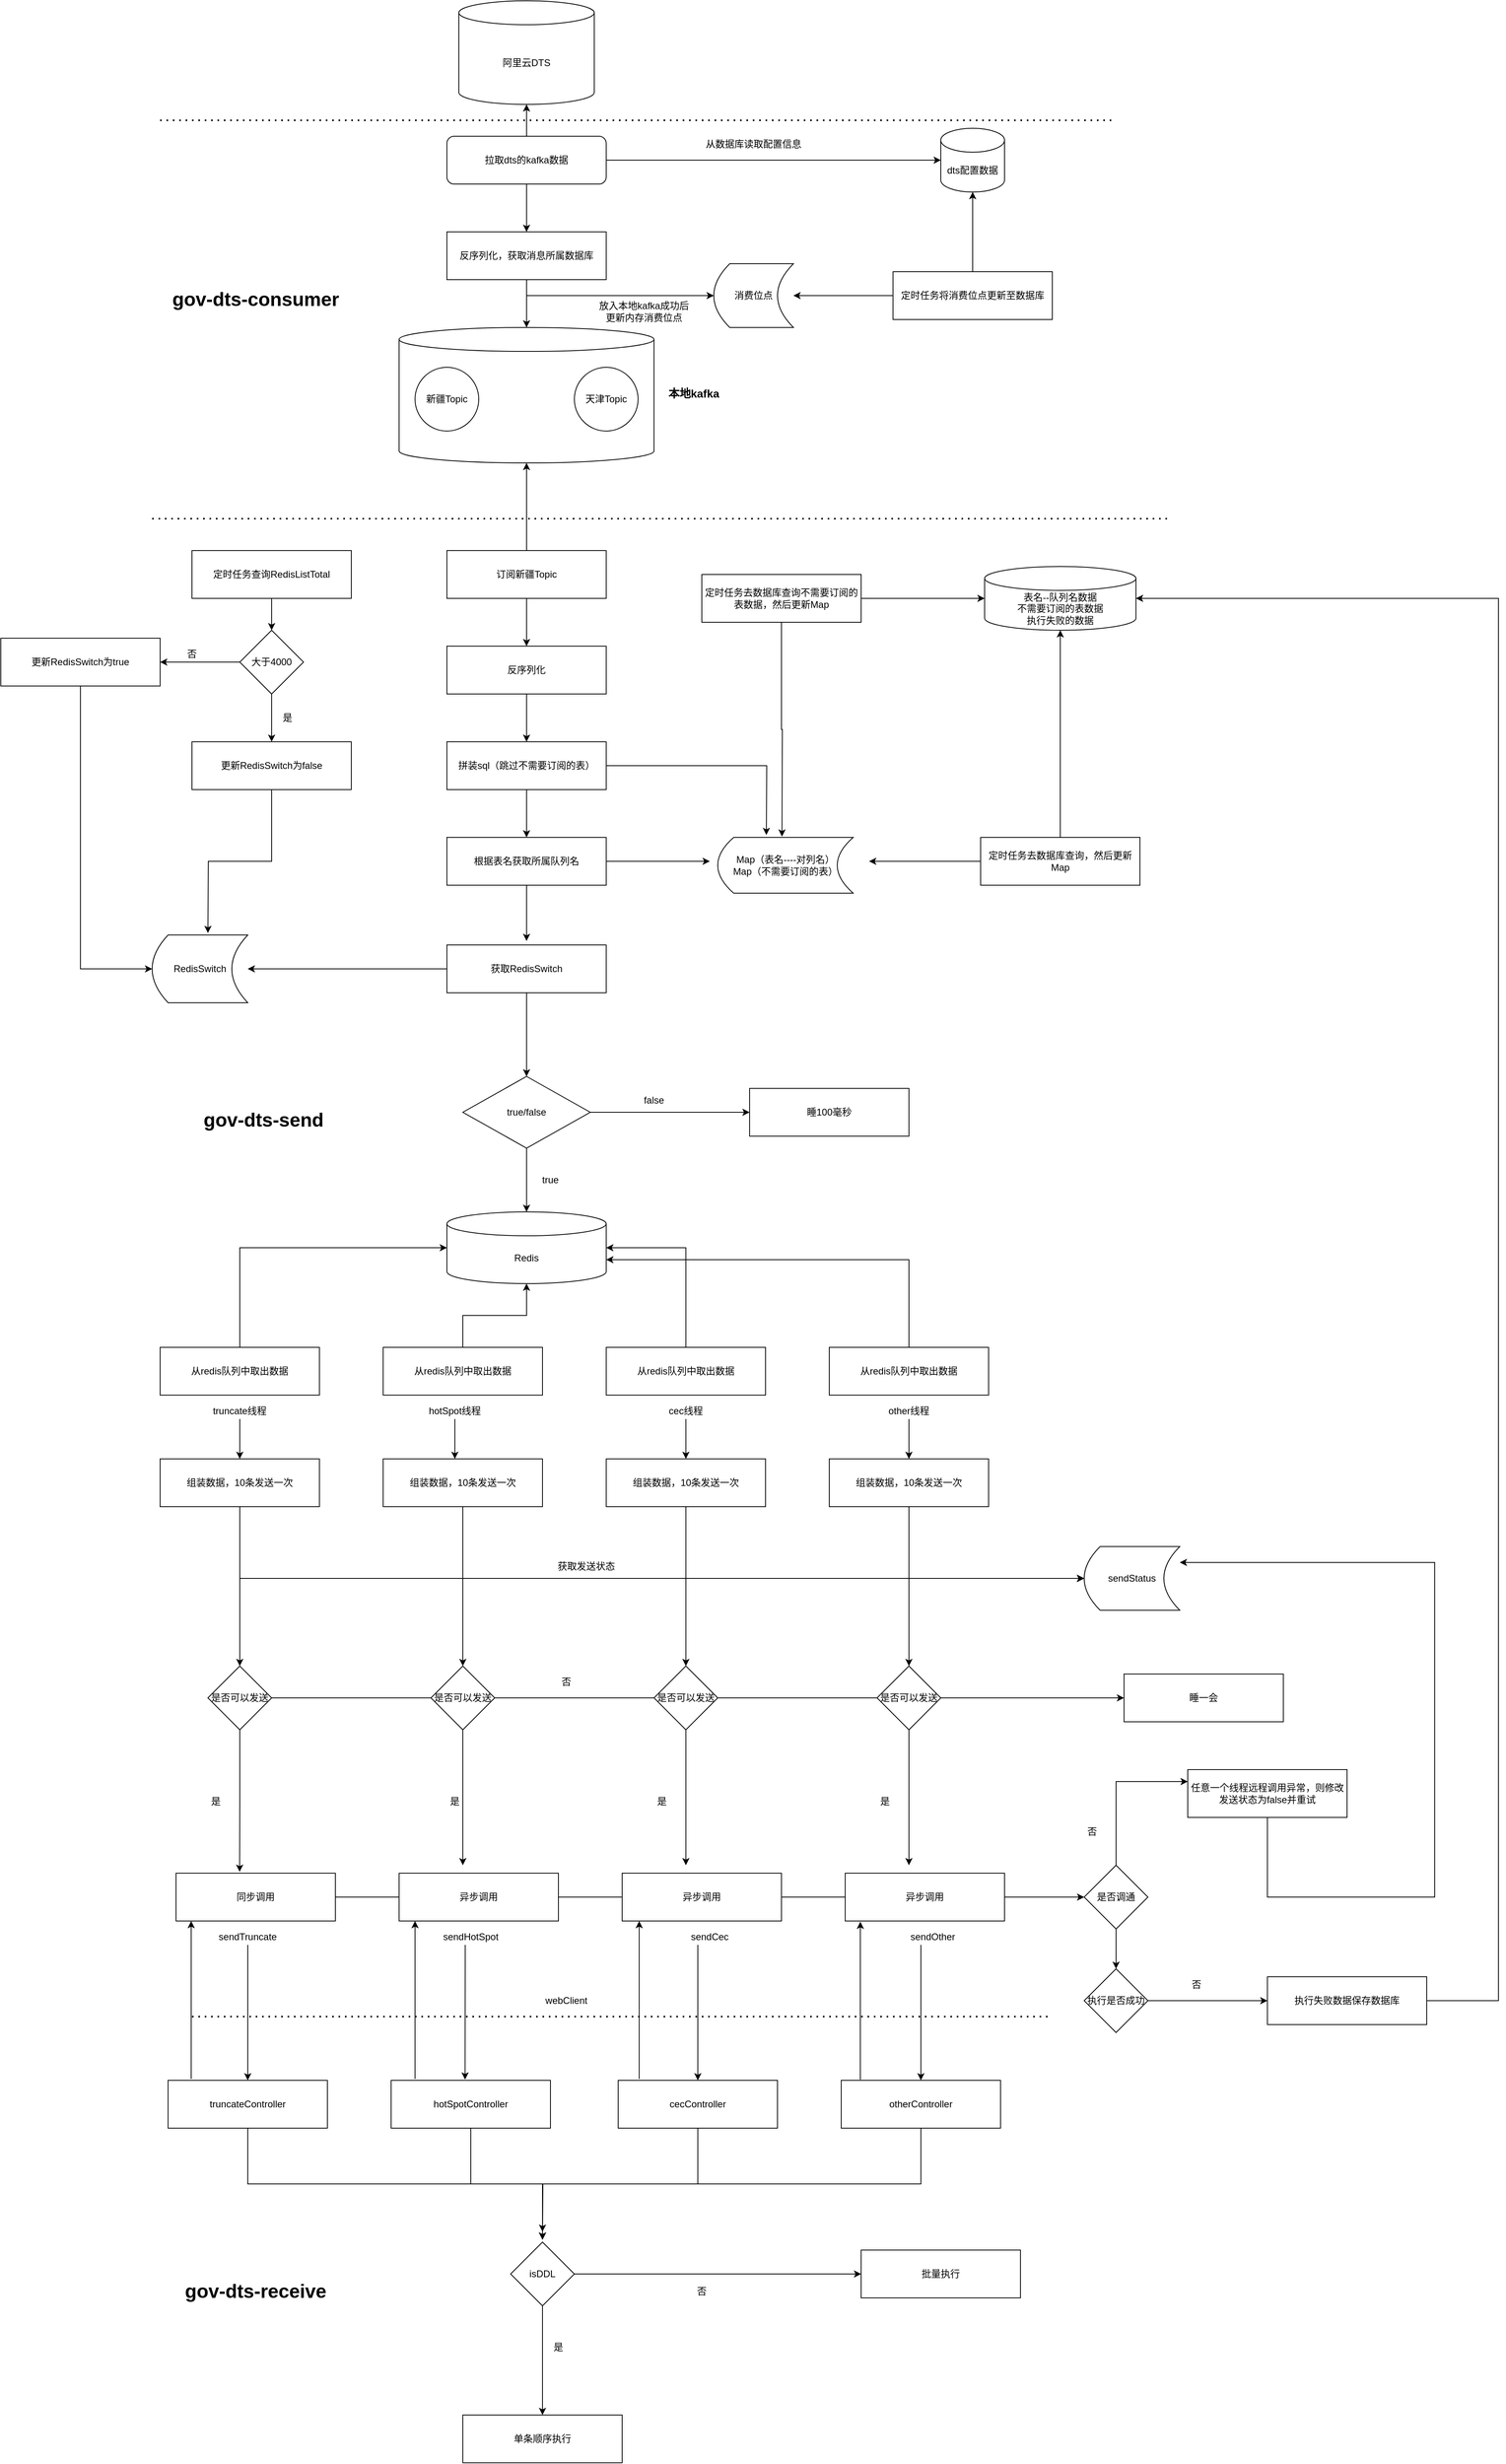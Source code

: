 <mxfile version="13.10.2" type="github">
  <diagram id="xaqxg2Farh_HcrDXdNea" name="Page-1">
    <mxGraphModel dx="2105" dy="548" grid="1" gridSize="10" guides="1" tooltips="1" connect="1" arrows="1" fold="1" page="1" pageScale="1" pageWidth="827" pageHeight="1169" math="0" shadow="0">
      <root>
        <mxCell id="0" />
        <mxCell id="1" parent="0" />
        <mxCell id="Re3U-acYbqD1VZvPbJbH-1" value="阿里云DTS" style="shape=cylinder3;whiteSpace=wrap;html=1;boundedLbl=1;backgroundOutline=1;size=15;" parent="1" vertex="1">
          <mxGeometry x="335" y="30" width="170" height="130" as="geometry" />
        </mxCell>
        <mxCell id="Re3U-acYbqD1VZvPbJbH-3" style="edgeStyle=orthogonalEdgeStyle;rounded=0;orthogonalLoop=1;jettySize=auto;html=1;entryX=0.5;entryY=1;entryDx=0;entryDy=0;entryPerimeter=0;" parent="1" source="Re3U-acYbqD1VZvPbJbH-2" target="Re3U-acYbqD1VZvPbJbH-1" edge="1">
          <mxGeometry relative="1" as="geometry" />
        </mxCell>
        <mxCell id="Re3U-acYbqD1VZvPbJbH-5" style="edgeStyle=orthogonalEdgeStyle;rounded=0;orthogonalLoop=1;jettySize=auto;html=1;exitX=0.5;exitY=1;exitDx=0;exitDy=0;entryX=0.5;entryY=0;entryDx=0;entryDy=0;" parent="1" source="Re3U-acYbqD1VZvPbJbH-2" target="Re3U-acYbqD1VZvPbJbH-4" edge="1">
          <mxGeometry relative="1" as="geometry" />
        </mxCell>
        <mxCell id="dDAZ2-Sq7wZqyejduBsv-41" style="edgeStyle=orthogonalEdgeStyle;rounded=0;orthogonalLoop=1;jettySize=auto;html=1;entryX=0;entryY=0.5;entryDx=0;entryDy=0;entryPerimeter=0;" edge="1" parent="1" source="Re3U-acYbqD1VZvPbJbH-2" target="dDAZ2-Sq7wZqyejduBsv-40">
          <mxGeometry relative="1" as="geometry" />
        </mxCell>
        <mxCell id="Re3U-acYbqD1VZvPbJbH-2" value="拉取dts的kafka数据" style="rounded=1;whiteSpace=wrap;html=1;" parent="1" vertex="1">
          <mxGeometry x="320" y="200" width="200" height="60" as="geometry" />
        </mxCell>
        <object label="" id="Re3U-acYbqD1VZvPbJbH-8">
          <mxCell style="edgeStyle=orthogonalEdgeStyle;rounded=0;orthogonalLoop=1;jettySize=auto;html=1;exitX=0.5;exitY=1;exitDx=0;exitDy=0;entryX=0.5;entryY=0;entryDx=0;entryDy=0;entryPerimeter=0;" parent="1" source="Re3U-acYbqD1VZvPbJbH-4" target="Re3U-acYbqD1VZvPbJbH-7" edge="1">
            <mxGeometry relative="1" as="geometry" />
          </mxCell>
        </object>
        <mxCell id="Re3U-acYbqD1VZvPbJbH-4" value="反序列化，获取消息所属数据库" style="rounded=0;whiteSpace=wrap;html=1;" parent="1" vertex="1">
          <mxGeometry x="320" y="320" width="200" height="60" as="geometry" />
        </mxCell>
        <mxCell id="Re3U-acYbqD1VZvPbJbH-7" value="" style="shape=cylinder3;whiteSpace=wrap;html=1;boundedLbl=1;backgroundOutline=1;size=15;" parent="1" vertex="1">
          <mxGeometry x="260" y="440" width="320" height="170" as="geometry" />
        </mxCell>
        <mxCell id="Re3U-acYbqD1VZvPbJbH-12" value="新疆Topic" style="ellipse;whiteSpace=wrap;html=1;aspect=fixed;" parent="1" vertex="1">
          <mxGeometry x="280" y="490" width="80" height="80" as="geometry" />
        </mxCell>
        <mxCell id="Re3U-acYbqD1VZvPbJbH-13" value="天津Topic" style="ellipse;whiteSpace=wrap;html=1;aspect=fixed;" parent="1" vertex="1">
          <mxGeometry x="480" y="490" width="80" height="80" as="geometry" />
        </mxCell>
        <mxCell id="Re3U-acYbqD1VZvPbJbH-14" value="&lt;b&gt;&lt;font style=&quot;font-size: 14px&quot;&gt;本地kafka&lt;/font&gt;&lt;/b&gt;" style="text;html=1;strokeColor=none;fillColor=none;align=center;verticalAlign=middle;whiteSpace=wrap;rounded=0;" parent="1" vertex="1">
          <mxGeometry x="590" y="510" width="80" height="25" as="geometry" />
        </mxCell>
        <mxCell id="Re3U-acYbqD1VZvPbJbH-17" style="edgeStyle=orthogonalEdgeStyle;rounded=0;orthogonalLoop=1;jettySize=auto;html=1;exitX=0.5;exitY=0;exitDx=0;exitDy=0;entryX=0.5;entryY=1;entryDx=0;entryDy=0;entryPerimeter=0;" parent="1" source="Re3U-acYbqD1VZvPbJbH-16" target="Re3U-acYbqD1VZvPbJbH-7" edge="1">
          <mxGeometry relative="1" as="geometry" />
        </mxCell>
        <mxCell id="Re3U-acYbqD1VZvPbJbH-19" value="" style="edgeStyle=orthogonalEdgeStyle;rounded=0;orthogonalLoop=1;jettySize=auto;html=1;" parent="1" source="Re3U-acYbqD1VZvPbJbH-16" target="Re3U-acYbqD1VZvPbJbH-18" edge="1">
          <mxGeometry relative="1" as="geometry" />
        </mxCell>
        <mxCell id="Re3U-acYbqD1VZvPbJbH-16" value="订阅新疆Topic" style="rounded=0;whiteSpace=wrap;html=1;" parent="1" vertex="1">
          <mxGeometry x="320" y="720" width="200" height="60" as="geometry" />
        </mxCell>
        <mxCell id="Re3U-acYbqD1VZvPbJbH-21" value="" style="edgeStyle=orthogonalEdgeStyle;rounded=0;orthogonalLoop=1;jettySize=auto;html=1;" parent="1" source="Re3U-acYbqD1VZvPbJbH-18" target="Re3U-acYbqD1VZvPbJbH-20" edge="1">
          <mxGeometry relative="1" as="geometry" />
        </mxCell>
        <mxCell id="Re3U-acYbqD1VZvPbJbH-18" value="反序列化" style="rounded=0;whiteSpace=wrap;html=1;" parent="1" vertex="1">
          <mxGeometry x="320" y="840" width="200" height="60" as="geometry" />
        </mxCell>
        <mxCell id="Re3U-acYbqD1VZvPbJbH-24" value="" style="edgeStyle=orthogonalEdgeStyle;rounded=0;orthogonalLoop=1;jettySize=auto;html=1;" parent="1" source="Re3U-acYbqD1VZvPbJbH-20" target="Re3U-acYbqD1VZvPbJbH-22" edge="1">
          <mxGeometry relative="1" as="geometry" />
        </mxCell>
        <mxCell id="dDAZ2-Sq7wZqyejduBsv-24" style="edgeStyle=orthogonalEdgeStyle;rounded=0;orthogonalLoop=1;jettySize=auto;html=1;" edge="1" parent="1" source="Re3U-acYbqD1VZvPbJbH-20">
          <mxGeometry relative="1" as="geometry">
            <mxPoint x="721" y="1077" as="targetPoint" />
          </mxGeometry>
        </mxCell>
        <mxCell id="Re3U-acYbqD1VZvPbJbH-20" value="拼装sql（跳过不需要订阅的表）" style="rounded=0;whiteSpace=wrap;html=1;" parent="1" vertex="1">
          <mxGeometry x="320" y="960" width="200" height="60" as="geometry" />
        </mxCell>
        <mxCell id="Re3U-acYbqD1VZvPbJbH-25" style="edgeStyle=orthogonalEdgeStyle;rounded=0;orthogonalLoop=1;jettySize=auto;html=1;exitX=1;exitY=0.5;exitDx=0;exitDy=0;" parent="1" source="Re3U-acYbqD1VZvPbJbH-22" edge="1">
          <mxGeometry relative="1" as="geometry">
            <mxPoint x="650" y="1110" as="targetPoint" />
          </mxGeometry>
        </mxCell>
        <mxCell id="dDAZ2-Sq7wZqyejduBsv-25" style="edgeStyle=orthogonalEdgeStyle;rounded=0;orthogonalLoop=1;jettySize=auto;html=1;" edge="1" parent="1" source="Re3U-acYbqD1VZvPbJbH-22">
          <mxGeometry relative="1" as="geometry">
            <mxPoint x="420" y="1210" as="targetPoint" />
          </mxGeometry>
        </mxCell>
        <mxCell id="Re3U-acYbqD1VZvPbJbH-22" value="根据表名获取所属队列名" style="rounded=0;whiteSpace=wrap;html=1;" parent="1" vertex="1">
          <mxGeometry x="320" y="1080" width="200" height="60" as="geometry" />
        </mxCell>
        <mxCell id="Re3U-acYbqD1VZvPbJbH-23" value="睡100毫秒" style="rounded=0;whiteSpace=wrap;html=1;" parent="1" vertex="1">
          <mxGeometry x="700" y="1395" width="200" height="60" as="geometry" />
        </mxCell>
        <mxCell id="Re3U-acYbqD1VZvPbJbH-27" value="表名--队列名数据&lt;br&gt;不需要订阅的表数据&lt;br&gt;执行失败的数据" style="shape=cylinder3;whiteSpace=wrap;html=1;boundedLbl=1;backgroundOutline=1;size=15;" parent="1" vertex="1">
          <mxGeometry x="995" y="740" width="190" height="80" as="geometry" />
        </mxCell>
        <mxCell id="Re3U-acYbqD1VZvPbJbH-29" value="" style="edgeStyle=orthogonalEdgeStyle;rounded=0;orthogonalLoop=1;jettySize=auto;html=1;" parent="1" source="Re3U-acYbqD1VZvPbJbH-28" target="Re3U-acYbqD1VZvPbJbH-27" edge="1">
          <mxGeometry relative="1" as="geometry" />
        </mxCell>
        <mxCell id="Re3U-acYbqD1VZvPbJbH-30" value="" style="edgeStyle=orthogonalEdgeStyle;rounded=0;orthogonalLoop=1;jettySize=auto;html=1;" parent="1" source="Re3U-acYbqD1VZvPbJbH-28" edge="1">
          <mxGeometry relative="1" as="geometry">
            <mxPoint x="850" y="1110" as="targetPoint" />
          </mxGeometry>
        </mxCell>
        <mxCell id="Re3U-acYbqD1VZvPbJbH-28" value="定时任务去数据库查询，然后更新Map" style="rounded=0;whiteSpace=wrap;html=1;" parent="1" vertex="1">
          <mxGeometry x="990" y="1080" width="200" height="60" as="geometry" />
        </mxCell>
        <mxCell id="Re3U-acYbqD1VZvPbJbH-31" value="Redis" style="shape=cylinder3;whiteSpace=wrap;html=1;boundedLbl=1;backgroundOutline=1;size=15;" parent="1" vertex="1">
          <mxGeometry x="320" y="1550" width="200" height="90" as="geometry" />
        </mxCell>
        <mxCell id="Re3U-acYbqD1VZvPbJbH-35" style="edgeStyle=orthogonalEdgeStyle;rounded=0;orthogonalLoop=1;jettySize=auto;html=1;exitX=0.5;exitY=1;exitDx=0;exitDy=0;entryX=0.5;entryY=0;entryDx=0;entryDy=0;entryPerimeter=0;" parent="1" source="Re3U-acYbqD1VZvPbJbH-33" target="Re3U-acYbqD1VZvPbJbH-31" edge="1">
          <mxGeometry relative="1" as="geometry" />
        </mxCell>
        <mxCell id="Re3U-acYbqD1VZvPbJbH-61" style="edgeStyle=orthogonalEdgeStyle;rounded=0;orthogonalLoop=1;jettySize=auto;html=1;exitX=1;exitY=0.5;exitDx=0;exitDy=0;entryX=0;entryY=0.5;entryDx=0;entryDy=0;" parent="1" source="Re3U-acYbqD1VZvPbJbH-33" target="Re3U-acYbqD1VZvPbJbH-23" edge="1">
          <mxGeometry relative="1" as="geometry" />
        </mxCell>
        <mxCell id="Re3U-acYbqD1VZvPbJbH-33" value="true/false" style="rhombus;whiteSpace=wrap;html=1;" parent="1" vertex="1">
          <mxGeometry x="340" y="1380" width="160" height="90" as="geometry" />
        </mxCell>
        <mxCell id="Re3U-acYbqD1VZvPbJbH-45" value="" style="edgeStyle=orthogonalEdgeStyle;rounded=0;orthogonalLoop=1;jettySize=auto;html=1;" parent="1" source="Re3U-acYbqD1VZvPbJbH-37" target="Re3U-acYbqD1VZvPbJbH-39" edge="1">
          <mxGeometry relative="1" as="geometry" />
        </mxCell>
        <mxCell id="Re3U-acYbqD1VZvPbJbH-37" value="定时任务查询RedisListTotal" style="rounded=0;whiteSpace=wrap;html=1;" parent="1" vertex="1">
          <mxGeometry y="720" width="200" height="60" as="geometry" />
        </mxCell>
        <mxCell id="Re3U-acYbqD1VZvPbJbH-58" style="edgeStyle=orthogonalEdgeStyle;rounded=0;orthogonalLoop=1;jettySize=auto;html=1;" parent="1" source="Re3U-acYbqD1VZvPbJbH-38" target="Re3U-acYbqD1VZvPbJbH-53" edge="1">
          <mxGeometry relative="1" as="geometry" />
        </mxCell>
        <mxCell id="Re3U-acYbqD1VZvPbJbH-63" style="edgeStyle=orthogonalEdgeStyle;rounded=0;orthogonalLoop=1;jettySize=auto;html=1;entryX=0.5;entryY=0;entryDx=0;entryDy=0;" parent="1" source="Re3U-acYbqD1VZvPbJbH-38" target="Re3U-acYbqD1VZvPbJbH-33" edge="1">
          <mxGeometry relative="1" as="geometry" />
        </mxCell>
        <mxCell id="Re3U-acYbqD1VZvPbJbH-38" value="获取RedisSwitch" style="rounded=0;whiteSpace=wrap;html=1;" parent="1" vertex="1">
          <mxGeometry x="320" y="1215" width="200" height="60" as="geometry" />
        </mxCell>
        <mxCell id="Re3U-acYbqD1VZvPbJbH-46" value="" style="edgeStyle=orthogonalEdgeStyle;rounded=0;orthogonalLoop=1;jettySize=auto;html=1;" parent="1" source="Re3U-acYbqD1VZvPbJbH-39" target="Re3U-acYbqD1VZvPbJbH-41" edge="1">
          <mxGeometry relative="1" as="geometry" />
        </mxCell>
        <mxCell id="Re3U-acYbqD1VZvPbJbH-51" value="" style="edgeStyle=orthogonalEdgeStyle;rounded=0;orthogonalLoop=1;jettySize=auto;html=1;" parent="1" source="Re3U-acYbqD1VZvPbJbH-39" target="Re3U-acYbqD1VZvPbJbH-50" edge="1">
          <mxGeometry relative="1" as="geometry" />
        </mxCell>
        <mxCell id="Re3U-acYbqD1VZvPbJbH-39" value="大于4000" style="rhombus;whiteSpace=wrap;html=1;" parent="1" vertex="1">
          <mxGeometry x="60" y="820" width="80" height="80" as="geometry" />
        </mxCell>
        <mxCell id="Re3U-acYbqD1VZvPbJbH-59" style="edgeStyle=orthogonalEdgeStyle;rounded=0;orthogonalLoop=1;jettySize=auto;html=1;" parent="1" source="Re3U-acYbqD1VZvPbJbH-41" edge="1">
          <mxGeometry relative="1" as="geometry">
            <mxPoint x="20" y="1200" as="targetPoint" />
          </mxGeometry>
        </mxCell>
        <mxCell id="Re3U-acYbqD1VZvPbJbH-41" value="更新RedisSwitch为false" style="rounded=0;whiteSpace=wrap;html=1;" parent="1" vertex="1">
          <mxGeometry y="960" width="200" height="60" as="geometry" />
        </mxCell>
        <mxCell id="Re3U-acYbqD1VZvPbJbH-48" value="是" style="text;html=1;strokeColor=none;fillColor=none;align=center;verticalAlign=middle;whiteSpace=wrap;rounded=0;" parent="1" vertex="1">
          <mxGeometry x="100" y="920" width="40" height="20" as="geometry" />
        </mxCell>
        <mxCell id="Re3U-acYbqD1VZvPbJbH-60" style="edgeStyle=orthogonalEdgeStyle;rounded=0;orthogonalLoop=1;jettySize=auto;html=1;entryX=0;entryY=0.5;entryDx=0;entryDy=0;" parent="1" source="Re3U-acYbqD1VZvPbJbH-50" target="Re3U-acYbqD1VZvPbJbH-53" edge="1">
          <mxGeometry relative="1" as="geometry" />
        </mxCell>
        <mxCell id="Re3U-acYbqD1VZvPbJbH-50" value="更新RedisSwitch为true" style="rounded=0;whiteSpace=wrap;html=1;" parent="1" vertex="1">
          <mxGeometry x="-240" y="830" width="200" height="60" as="geometry" />
        </mxCell>
        <mxCell id="Re3U-acYbqD1VZvPbJbH-52" value="否" style="text;html=1;strokeColor=none;fillColor=none;align=center;verticalAlign=middle;whiteSpace=wrap;rounded=0;" parent="1" vertex="1">
          <mxGeometry x="-20" y="840" width="40" height="20" as="geometry" />
        </mxCell>
        <mxCell id="Re3U-acYbqD1VZvPbJbH-53" value="RedisSwitch" style="shape=dataStorage;whiteSpace=wrap;html=1;fixedSize=1;" parent="1" vertex="1">
          <mxGeometry x="-50" y="1202.5" width="120" height="85" as="geometry" />
        </mxCell>
        <mxCell id="Re3U-acYbqD1VZvPbJbH-62" value="false" style="text;html=1;strokeColor=none;fillColor=none;align=center;verticalAlign=middle;whiteSpace=wrap;rounded=0;" parent="1" vertex="1">
          <mxGeometry x="560" y="1400" width="40" height="20" as="geometry" />
        </mxCell>
        <mxCell id="Re3U-acYbqD1VZvPbJbH-64" value="true" style="text;html=1;strokeColor=none;fillColor=none;align=center;verticalAlign=middle;whiteSpace=wrap;rounded=0;" parent="1" vertex="1">
          <mxGeometry x="430" y="1500" width="40" height="20" as="geometry" />
        </mxCell>
        <mxCell id="dDAZ2-Sq7wZqyejduBsv-12" style="edgeStyle=orthogonalEdgeStyle;rounded=0;orthogonalLoop=1;jettySize=auto;html=1;entryX=1;entryY=0.5;entryDx=0;entryDy=0;entryPerimeter=0;" edge="1" parent="1" source="dDAZ2-Sq7wZqyejduBsv-1" target="Re3U-acYbqD1VZvPbJbH-31">
          <mxGeometry relative="1" as="geometry" />
        </mxCell>
        <mxCell id="dDAZ2-Sq7wZqyejduBsv-1" value="从redis队列中取出数据" style="rounded=0;whiteSpace=wrap;html=1;" vertex="1" parent="1">
          <mxGeometry x="520" y="1720" width="200" height="60" as="geometry" />
        </mxCell>
        <mxCell id="dDAZ2-Sq7wZqyejduBsv-10" style="edgeStyle=orthogonalEdgeStyle;rounded=0;orthogonalLoop=1;jettySize=auto;html=1;entryX=0.5;entryY=1;entryDx=0;entryDy=0;entryPerimeter=0;" edge="1" parent="1" source="dDAZ2-Sq7wZqyejduBsv-2" target="Re3U-acYbqD1VZvPbJbH-31">
          <mxGeometry relative="1" as="geometry" />
        </mxCell>
        <mxCell id="dDAZ2-Sq7wZqyejduBsv-2" value="从redis队列中取出数据" style="rounded=0;whiteSpace=wrap;html=1;" vertex="1" parent="1">
          <mxGeometry x="240" y="1720" width="200" height="60" as="geometry" />
        </mxCell>
        <mxCell id="dDAZ2-Sq7wZqyejduBsv-9" style="edgeStyle=orthogonalEdgeStyle;rounded=0;orthogonalLoop=1;jettySize=auto;html=1;" edge="1" parent="1" source="dDAZ2-Sq7wZqyejduBsv-3" target="Re3U-acYbqD1VZvPbJbH-31">
          <mxGeometry relative="1" as="geometry">
            <Array as="points">
              <mxPoint x="60" y="1595" />
            </Array>
          </mxGeometry>
        </mxCell>
        <mxCell id="dDAZ2-Sq7wZqyejduBsv-3" value="从redis队列中取出数据" style="rounded=0;whiteSpace=wrap;html=1;" vertex="1" parent="1">
          <mxGeometry x="-40" y="1720" width="200" height="60" as="geometry" />
        </mxCell>
        <mxCell id="dDAZ2-Sq7wZqyejduBsv-13" style="edgeStyle=orthogonalEdgeStyle;rounded=0;orthogonalLoop=1;jettySize=auto;html=1;" edge="1" parent="1" source="dDAZ2-Sq7wZqyejduBsv-4" target="Re3U-acYbqD1VZvPbJbH-31">
          <mxGeometry relative="1" as="geometry">
            <Array as="points">
              <mxPoint x="900" y="1610" />
            </Array>
          </mxGeometry>
        </mxCell>
        <mxCell id="dDAZ2-Sq7wZqyejduBsv-4" value="从redis队列中取出数据" style="rounded=0;whiteSpace=wrap;html=1;" vertex="1" parent="1">
          <mxGeometry x="800" y="1720" width="200" height="60" as="geometry" />
        </mxCell>
        <mxCell id="dDAZ2-Sq7wZqyejduBsv-51" style="edgeStyle=orthogonalEdgeStyle;rounded=0;orthogonalLoop=1;jettySize=auto;html=1;entryX=0.5;entryY=0;entryDx=0;entryDy=0;" edge="1" parent="1" source="dDAZ2-Sq7wZqyejduBsv-14" target="dDAZ2-Sq7wZqyejduBsv-38">
          <mxGeometry relative="1" as="geometry" />
        </mxCell>
        <mxCell id="dDAZ2-Sq7wZqyejduBsv-14" value="truncate线程" style="text;html=1;strokeColor=none;fillColor=none;align=center;verticalAlign=middle;whiteSpace=wrap;rounded=0;" vertex="1" parent="1">
          <mxGeometry x="20" y="1790" width="80" height="20" as="geometry" />
        </mxCell>
        <mxCell id="dDAZ2-Sq7wZqyejduBsv-53" style="edgeStyle=orthogonalEdgeStyle;rounded=0;orthogonalLoop=1;jettySize=auto;html=1;entryX=0.45;entryY=0;entryDx=0;entryDy=0;entryPerimeter=0;" edge="1" parent="1" source="dDAZ2-Sq7wZqyejduBsv-15" target="dDAZ2-Sq7wZqyejduBsv-37">
          <mxGeometry relative="1" as="geometry">
            <mxPoint x="330" y="1850" as="targetPoint" />
          </mxGeometry>
        </mxCell>
        <mxCell id="dDAZ2-Sq7wZqyejduBsv-15" value="hotSpot线程" style="text;html=1;strokeColor=none;fillColor=none;align=center;verticalAlign=middle;whiteSpace=wrap;rounded=0;" vertex="1" parent="1">
          <mxGeometry x="290" y="1790" width="80" height="20" as="geometry" />
        </mxCell>
        <mxCell id="dDAZ2-Sq7wZqyejduBsv-54" value="" style="edgeStyle=orthogonalEdgeStyle;rounded=0;orthogonalLoop=1;jettySize=auto;html=1;" edge="1" parent="1" source="dDAZ2-Sq7wZqyejduBsv-16" target="dDAZ2-Sq7wZqyejduBsv-36">
          <mxGeometry relative="1" as="geometry" />
        </mxCell>
        <mxCell id="dDAZ2-Sq7wZqyejduBsv-16" value="cec线程" style="text;html=1;strokeColor=none;fillColor=none;align=center;verticalAlign=middle;whiteSpace=wrap;rounded=0;" vertex="1" parent="1">
          <mxGeometry x="580" y="1790" width="80" height="20" as="geometry" />
        </mxCell>
        <mxCell id="dDAZ2-Sq7wZqyejduBsv-55" value="" style="edgeStyle=orthogonalEdgeStyle;rounded=0;orthogonalLoop=1;jettySize=auto;html=1;" edge="1" parent="1" source="dDAZ2-Sq7wZqyejduBsv-17" target="dDAZ2-Sq7wZqyejduBsv-39">
          <mxGeometry relative="1" as="geometry" />
        </mxCell>
        <mxCell id="dDAZ2-Sq7wZqyejduBsv-17" value="other线程" style="text;html=1;strokeColor=none;fillColor=none;align=center;verticalAlign=middle;whiteSpace=wrap;rounded=0;" vertex="1" parent="1">
          <mxGeometry x="860" y="1790" width="80" height="20" as="geometry" />
        </mxCell>
        <mxCell id="dDAZ2-Sq7wZqyejduBsv-21" style="edgeStyle=orthogonalEdgeStyle;rounded=0;orthogonalLoop=1;jettySize=auto;html=1;entryX=0;entryY=0.5;entryDx=0;entryDy=0;entryPerimeter=0;" edge="1" parent="1" source="dDAZ2-Sq7wZqyejduBsv-18" target="Re3U-acYbqD1VZvPbJbH-27">
          <mxGeometry relative="1" as="geometry" />
        </mxCell>
        <mxCell id="dDAZ2-Sq7wZqyejduBsv-23" style="edgeStyle=orthogonalEdgeStyle;rounded=0;orthogonalLoop=1;jettySize=auto;html=1;entryX=0.453;entryY=-0.017;entryDx=0;entryDy=0;entryPerimeter=0;" edge="1" parent="1" source="dDAZ2-Sq7wZqyejduBsv-18">
          <mxGeometry relative="1" as="geometry">
            <mxPoint x="740.6" y="1078.98" as="targetPoint" />
          </mxGeometry>
        </mxCell>
        <mxCell id="dDAZ2-Sq7wZqyejduBsv-18" value="定时任务去数据库查询不需要订阅的表数据，然后更新Map" style="rounded=0;whiteSpace=wrap;html=1;" vertex="1" parent="1">
          <mxGeometry x="640" y="750" width="200" height="60" as="geometry" />
        </mxCell>
        <mxCell id="dDAZ2-Sq7wZqyejduBsv-26" value="&lt;span&gt;Map（表名----对列名）&lt;/span&gt;&lt;br&gt;&lt;span&gt;Map（不需要订阅的表）&lt;/span&gt;" style="shape=dataStorage;whiteSpace=wrap;html=1;fixedSize=1;" vertex="1" parent="1">
          <mxGeometry x="660" y="1080" width="170" height="70" as="geometry" />
        </mxCell>
        <mxCell id="dDAZ2-Sq7wZqyejduBsv-123" style="edgeStyle=orthogonalEdgeStyle;rounded=0;orthogonalLoop=1;jettySize=auto;html=1;" edge="1" parent="1" source="dDAZ2-Sq7wZqyejduBsv-27" target="dDAZ2-Sq7wZqyejduBsv-115">
          <mxGeometry relative="1" as="geometry" />
        </mxCell>
        <mxCell id="dDAZ2-Sq7wZqyejduBsv-27" value="同步调用" style="rounded=0;whiteSpace=wrap;html=1;" vertex="1" parent="1">
          <mxGeometry x="-20" y="2380" width="200" height="60" as="geometry" />
        </mxCell>
        <mxCell id="dDAZ2-Sq7wZqyejduBsv-28" value="异步调用" style="rounded=0;whiteSpace=wrap;html=1;" vertex="1" parent="1">
          <mxGeometry x="260" y="2380" width="200" height="60" as="geometry" />
        </mxCell>
        <mxCell id="dDAZ2-Sq7wZqyejduBsv-29" value="异步调用" style="rounded=0;whiteSpace=wrap;html=1;" vertex="1" parent="1">
          <mxGeometry x="540" y="2380" width="200" height="60" as="geometry" />
        </mxCell>
        <mxCell id="dDAZ2-Sq7wZqyejduBsv-30" value="异步调用" style="rounded=0;whiteSpace=wrap;html=1;" vertex="1" parent="1">
          <mxGeometry x="820" y="2380" width="200" height="60" as="geometry" />
        </mxCell>
        <mxCell id="dDAZ2-Sq7wZqyejduBsv-91" style="edgeStyle=orthogonalEdgeStyle;rounded=0;orthogonalLoop=1;jettySize=auto;html=1;entryX=0.5;entryY=0;entryDx=0;entryDy=0;" edge="1" parent="1" source="dDAZ2-Sq7wZqyejduBsv-31" target="dDAZ2-Sq7wZqyejduBsv-86">
          <mxGeometry relative="1" as="geometry" />
        </mxCell>
        <mxCell id="dDAZ2-Sq7wZqyejduBsv-31" value="sendTruncate" style="text;html=1;strokeColor=none;fillColor=none;align=center;verticalAlign=middle;whiteSpace=wrap;rounded=0;" vertex="1" parent="1">
          <mxGeometry x="40" y="2450" width="60" height="20" as="geometry" />
        </mxCell>
        <mxCell id="dDAZ2-Sq7wZqyejduBsv-95" style="edgeStyle=orthogonalEdgeStyle;rounded=0;orthogonalLoop=1;jettySize=auto;html=1;entryX=0.5;entryY=0;entryDx=0;entryDy=0;" edge="1" parent="1" source="dDAZ2-Sq7wZqyejduBsv-33" target="dDAZ2-Sq7wZqyejduBsv-89">
          <mxGeometry relative="1" as="geometry">
            <Array as="points">
              <mxPoint x="915" y="2510" />
              <mxPoint x="915" y="2510" />
            </Array>
          </mxGeometry>
        </mxCell>
        <mxCell id="dDAZ2-Sq7wZqyejduBsv-33" value="sendOther" style="text;html=1;strokeColor=none;fillColor=none;align=center;verticalAlign=middle;whiteSpace=wrap;rounded=0;" vertex="1" parent="1">
          <mxGeometry x="900" y="2450" width="60" height="20" as="geometry" />
        </mxCell>
        <mxCell id="dDAZ2-Sq7wZqyejduBsv-93" style="edgeStyle=orthogonalEdgeStyle;rounded=0;orthogonalLoop=1;jettySize=auto;html=1;" edge="1" parent="1" source="dDAZ2-Sq7wZqyejduBsv-34" target="dDAZ2-Sq7wZqyejduBsv-88">
          <mxGeometry relative="1" as="geometry">
            <Array as="points">
              <mxPoint x="635" y="2520" />
              <mxPoint x="635" y="2520" />
            </Array>
          </mxGeometry>
        </mxCell>
        <mxCell id="dDAZ2-Sq7wZqyejduBsv-34" value="sendCec" style="text;html=1;strokeColor=none;fillColor=none;align=center;verticalAlign=middle;whiteSpace=wrap;rounded=0;" vertex="1" parent="1">
          <mxGeometry x="620" y="2450" width="60" height="20" as="geometry" />
        </mxCell>
        <mxCell id="dDAZ2-Sq7wZqyejduBsv-92" style="edgeStyle=orthogonalEdgeStyle;rounded=0;orthogonalLoop=1;jettySize=auto;html=1;entryX=0.464;entryY=-0.017;entryDx=0;entryDy=0;entryPerimeter=0;" edge="1" parent="1" source="dDAZ2-Sq7wZqyejduBsv-35" target="dDAZ2-Sq7wZqyejduBsv-87">
          <mxGeometry relative="1" as="geometry">
            <Array as="points">
              <mxPoint x="343" y="2490" />
              <mxPoint x="343" y="2490" />
            </Array>
          </mxGeometry>
        </mxCell>
        <mxCell id="dDAZ2-Sq7wZqyejduBsv-35" value="sendHotSpot" style="text;html=1;strokeColor=none;fillColor=none;align=center;verticalAlign=middle;whiteSpace=wrap;rounded=0;" vertex="1" parent="1">
          <mxGeometry x="320" y="2450" width="60" height="20" as="geometry" />
        </mxCell>
        <mxCell id="dDAZ2-Sq7wZqyejduBsv-59" style="edgeStyle=orthogonalEdgeStyle;rounded=0;orthogonalLoop=1;jettySize=auto;html=1;exitX=0.5;exitY=1;exitDx=0;exitDy=0;entryX=0;entryY=0.5;entryDx=0;entryDy=0;" edge="1" parent="1" source="dDAZ2-Sq7wZqyejduBsv-36" target="dDAZ2-Sq7wZqyejduBsv-56">
          <mxGeometry relative="1" as="geometry" />
        </mxCell>
        <mxCell id="dDAZ2-Sq7wZqyejduBsv-67" style="edgeStyle=orthogonalEdgeStyle;rounded=0;orthogonalLoop=1;jettySize=auto;html=1;entryX=0.5;entryY=0;entryDx=0;entryDy=0;" edge="1" parent="1" source="dDAZ2-Sq7wZqyejduBsv-36" target="dDAZ2-Sq7wZqyejduBsv-63">
          <mxGeometry relative="1" as="geometry" />
        </mxCell>
        <mxCell id="dDAZ2-Sq7wZqyejduBsv-36" value="组装数据，10条发送一次" style="rounded=0;whiteSpace=wrap;html=1;" vertex="1" parent="1">
          <mxGeometry x="520" y="1860" width="200" height="60" as="geometry" />
        </mxCell>
        <mxCell id="dDAZ2-Sq7wZqyejduBsv-58" style="edgeStyle=orthogonalEdgeStyle;rounded=0;orthogonalLoop=1;jettySize=auto;html=1;exitX=0.5;exitY=1;exitDx=0;exitDy=0;" edge="1" parent="1" source="dDAZ2-Sq7wZqyejduBsv-37">
          <mxGeometry relative="1" as="geometry">
            <mxPoint x="1120" y="2010" as="targetPoint" />
            <Array as="points">
              <mxPoint x="340" y="2010" />
            </Array>
          </mxGeometry>
        </mxCell>
        <mxCell id="dDAZ2-Sq7wZqyejduBsv-66" style="edgeStyle=orthogonalEdgeStyle;rounded=0;orthogonalLoop=1;jettySize=auto;html=1;entryX=0.5;entryY=0;entryDx=0;entryDy=0;" edge="1" parent="1" source="dDAZ2-Sq7wZqyejduBsv-37" target="dDAZ2-Sq7wZqyejduBsv-62">
          <mxGeometry relative="1" as="geometry" />
        </mxCell>
        <mxCell id="dDAZ2-Sq7wZqyejduBsv-37" value="组装数据，10条发送一次" style="rounded=0;whiteSpace=wrap;html=1;" vertex="1" parent="1">
          <mxGeometry x="240" y="1860" width="200" height="60" as="geometry" />
        </mxCell>
        <mxCell id="dDAZ2-Sq7wZqyejduBsv-57" style="edgeStyle=orthogonalEdgeStyle;rounded=0;orthogonalLoop=1;jettySize=auto;html=1;entryX=0;entryY=0.5;entryDx=0;entryDy=0;" edge="1" parent="1" source="dDAZ2-Sq7wZqyejduBsv-38" target="dDAZ2-Sq7wZqyejduBsv-56">
          <mxGeometry relative="1" as="geometry">
            <Array as="points">
              <mxPoint x="60" y="2010" />
            </Array>
          </mxGeometry>
        </mxCell>
        <mxCell id="dDAZ2-Sq7wZqyejduBsv-65" style="edgeStyle=orthogonalEdgeStyle;rounded=0;orthogonalLoop=1;jettySize=auto;html=1;entryX=0.5;entryY=0;entryDx=0;entryDy=0;" edge="1" parent="1" source="dDAZ2-Sq7wZqyejduBsv-38" target="dDAZ2-Sq7wZqyejduBsv-61">
          <mxGeometry relative="1" as="geometry" />
        </mxCell>
        <mxCell id="dDAZ2-Sq7wZqyejduBsv-38" value="组装数据，10条发送一次" style="rounded=0;whiteSpace=wrap;html=1;" vertex="1" parent="1">
          <mxGeometry x="-40" y="1860" width="200" height="60" as="geometry" />
        </mxCell>
        <mxCell id="dDAZ2-Sq7wZqyejduBsv-60" style="edgeStyle=orthogonalEdgeStyle;rounded=0;orthogonalLoop=1;jettySize=auto;html=1;exitX=0.5;exitY=1;exitDx=0;exitDy=0;" edge="1" parent="1" source="dDAZ2-Sq7wZqyejduBsv-39">
          <mxGeometry relative="1" as="geometry">
            <mxPoint x="1120" y="2010" as="targetPoint" />
            <Array as="points">
              <mxPoint x="900" y="2010" />
            </Array>
          </mxGeometry>
        </mxCell>
        <mxCell id="dDAZ2-Sq7wZqyejduBsv-68" style="edgeStyle=orthogonalEdgeStyle;rounded=0;orthogonalLoop=1;jettySize=auto;html=1;entryX=0.5;entryY=0;entryDx=0;entryDy=0;" edge="1" parent="1" source="dDAZ2-Sq7wZqyejduBsv-39" target="dDAZ2-Sq7wZqyejduBsv-64">
          <mxGeometry relative="1" as="geometry" />
        </mxCell>
        <mxCell id="dDAZ2-Sq7wZqyejduBsv-39" value="组装数据，10条发送一次" style="rounded=0;whiteSpace=wrap;html=1;" vertex="1" parent="1">
          <mxGeometry x="800" y="1860" width="200" height="60" as="geometry" />
        </mxCell>
        <mxCell id="dDAZ2-Sq7wZqyejduBsv-40" value="dts配置数据" style="shape=cylinder3;whiteSpace=wrap;html=1;boundedLbl=1;backgroundOutline=1;size=15;" vertex="1" parent="1">
          <mxGeometry x="940" y="190" width="80" height="80" as="geometry" />
        </mxCell>
        <mxCell id="dDAZ2-Sq7wZqyejduBsv-42" value="从数据库读取配置信息" style="text;html=1;strokeColor=none;fillColor=none;align=center;verticalAlign=middle;whiteSpace=wrap;rounded=0;" vertex="1" parent="1">
          <mxGeometry x="640" y="200" width="130" height="20" as="geometry" />
        </mxCell>
        <mxCell id="dDAZ2-Sq7wZqyejduBsv-43" value="消费位点" style="shape=dataStorage;whiteSpace=wrap;html=1;fixedSize=1;" vertex="1" parent="1">
          <mxGeometry x="655" y="360" width="100" height="80" as="geometry" />
        </mxCell>
        <mxCell id="dDAZ2-Sq7wZqyejduBsv-45" value="" style="endArrow=classic;html=1;" edge="1" parent="1">
          <mxGeometry width="50" height="50" relative="1" as="geometry">
            <mxPoint x="420" y="400" as="sourcePoint" />
            <mxPoint x="655" y="400" as="targetPoint" />
          </mxGeometry>
        </mxCell>
        <mxCell id="dDAZ2-Sq7wZqyejduBsv-46" value="放入本地kafka成功后更新内存消费位点" style="text;html=1;strokeColor=none;fillColor=none;align=center;verticalAlign=middle;whiteSpace=wrap;rounded=0;" vertex="1" parent="1">
          <mxGeometry x="505" y="410" width="125" height="20" as="geometry" />
        </mxCell>
        <mxCell id="dDAZ2-Sq7wZqyejduBsv-49" style="edgeStyle=orthogonalEdgeStyle;rounded=0;orthogonalLoop=1;jettySize=auto;html=1;exitX=0.5;exitY=0;exitDx=0;exitDy=0;entryX=0.5;entryY=1;entryDx=0;entryDy=0;entryPerimeter=0;" edge="1" parent="1" source="dDAZ2-Sq7wZqyejduBsv-47" target="dDAZ2-Sq7wZqyejduBsv-40">
          <mxGeometry relative="1" as="geometry" />
        </mxCell>
        <mxCell id="dDAZ2-Sq7wZqyejduBsv-50" style="edgeStyle=orthogonalEdgeStyle;rounded=0;orthogonalLoop=1;jettySize=auto;html=1;entryX=1;entryY=0.5;entryDx=0;entryDy=0;" edge="1" parent="1" source="dDAZ2-Sq7wZqyejduBsv-47" target="dDAZ2-Sq7wZqyejduBsv-43">
          <mxGeometry relative="1" as="geometry" />
        </mxCell>
        <mxCell id="dDAZ2-Sq7wZqyejduBsv-47" value="定时任务将消费位点更新至数据库" style="rounded=0;whiteSpace=wrap;html=1;" vertex="1" parent="1">
          <mxGeometry x="880" y="370" width="200" height="60" as="geometry" />
        </mxCell>
        <mxCell id="dDAZ2-Sq7wZqyejduBsv-56" value="sendStatus" style="shape=dataStorage;whiteSpace=wrap;html=1;fixedSize=1;" vertex="1" parent="1">
          <mxGeometry x="1120" y="1970" width="120" height="80" as="geometry" />
        </mxCell>
        <mxCell id="dDAZ2-Sq7wZqyejduBsv-69" style="edgeStyle=orthogonalEdgeStyle;rounded=0;orthogonalLoop=1;jettySize=auto;html=1;entryX=0.399;entryY=-0.03;entryDx=0;entryDy=0;entryPerimeter=0;" edge="1" parent="1" source="dDAZ2-Sq7wZqyejduBsv-61" target="dDAZ2-Sq7wZqyejduBsv-27">
          <mxGeometry relative="1" as="geometry" />
        </mxCell>
        <mxCell id="dDAZ2-Sq7wZqyejduBsv-79" style="edgeStyle=orthogonalEdgeStyle;rounded=0;orthogonalLoop=1;jettySize=auto;html=1;entryX=0;entryY=0.5;entryDx=0;entryDy=0;" edge="1" parent="1" source="dDAZ2-Sq7wZqyejduBsv-61" target="dDAZ2-Sq7wZqyejduBsv-77">
          <mxGeometry relative="1" as="geometry" />
        </mxCell>
        <mxCell id="dDAZ2-Sq7wZqyejduBsv-61" value="是否可以发送" style="rhombus;whiteSpace=wrap;html=1;" vertex="1" parent="1">
          <mxGeometry x="20" y="2120" width="80" height="80" as="geometry" />
        </mxCell>
        <mxCell id="dDAZ2-Sq7wZqyejduBsv-129" style="edgeStyle=orthogonalEdgeStyle;rounded=0;orthogonalLoop=1;jettySize=auto;html=1;" edge="1" parent="1" source="dDAZ2-Sq7wZqyejduBsv-62">
          <mxGeometry relative="1" as="geometry">
            <mxPoint x="340" y="2370" as="targetPoint" />
          </mxGeometry>
        </mxCell>
        <mxCell id="dDAZ2-Sq7wZqyejduBsv-62" value="是否可以发送" style="rhombus;whiteSpace=wrap;html=1;" vertex="1" parent="1">
          <mxGeometry x="300" y="2120" width="80" height="80" as="geometry" />
        </mxCell>
        <mxCell id="dDAZ2-Sq7wZqyejduBsv-130" style="edgeStyle=orthogonalEdgeStyle;rounded=0;orthogonalLoop=1;jettySize=auto;html=1;" edge="1" parent="1" source="dDAZ2-Sq7wZqyejduBsv-63">
          <mxGeometry relative="1" as="geometry">
            <mxPoint x="620" y="2370" as="targetPoint" />
          </mxGeometry>
        </mxCell>
        <mxCell id="dDAZ2-Sq7wZqyejduBsv-63" value="是否可以发送" style="rhombus;whiteSpace=wrap;html=1;" vertex="1" parent="1">
          <mxGeometry x="580" y="2120" width="80" height="80" as="geometry" />
        </mxCell>
        <mxCell id="dDAZ2-Sq7wZqyejduBsv-131" style="edgeStyle=orthogonalEdgeStyle;rounded=0;orthogonalLoop=1;jettySize=auto;html=1;" edge="1" parent="1" source="dDAZ2-Sq7wZqyejduBsv-64">
          <mxGeometry relative="1" as="geometry">
            <mxPoint x="900" y="2370" as="targetPoint" />
          </mxGeometry>
        </mxCell>
        <mxCell id="dDAZ2-Sq7wZqyejduBsv-64" value="是否可以发送" style="rhombus;whiteSpace=wrap;html=1;" vertex="1" parent="1">
          <mxGeometry x="860" y="2120" width="80" height="80" as="geometry" />
        </mxCell>
        <mxCell id="dDAZ2-Sq7wZqyejduBsv-73" value="是" style="text;html=1;strokeColor=none;fillColor=none;align=center;verticalAlign=middle;whiteSpace=wrap;rounded=0;" vertex="1" parent="1">
          <mxGeometry x="570" y="2280" width="40" height="20" as="geometry" />
        </mxCell>
        <mxCell id="dDAZ2-Sq7wZqyejduBsv-74" value="是" style="text;html=1;strokeColor=none;fillColor=none;align=center;verticalAlign=middle;whiteSpace=wrap;rounded=0;" vertex="1" parent="1">
          <mxGeometry x="10" y="2280" width="40" height="20" as="geometry" />
        </mxCell>
        <mxCell id="dDAZ2-Sq7wZqyejduBsv-75" value="是" style="text;html=1;strokeColor=none;fillColor=none;align=center;verticalAlign=middle;whiteSpace=wrap;rounded=0;" vertex="1" parent="1">
          <mxGeometry x="310" y="2280" width="40" height="20" as="geometry" />
        </mxCell>
        <mxCell id="dDAZ2-Sq7wZqyejduBsv-76" value="是" style="text;html=1;strokeColor=none;fillColor=none;align=center;verticalAlign=middle;whiteSpace=wrap;rounded=0;" vertex="1" parent="1">
          <mxGeometry x="850" y="2280" width="40" height="20" as="geometry" />
        </mxCell>
        <mxCell id="dDAZ2-Sq7wZqyejduBsv-77" value="睡一会" style="rounded=0;whiteSpace=wrap;html=1;" vertex="1" parent="1">
          <mxGeometry x="1170" y="2130" width="200" height="60" as="geometry" />
        </mxCell>
        <mxCell id="dDAZ2-Sq7wZqyejduBsv-80" value="否" style="text;html=1;strokeColor=none;fillColor=none;align=center;verticalAlign=middle;whiteSpace=wrap;rounded=0;" vertex="1" parent="1">
          <mxGeometry x="450" y="2130" width="40" height="20" as="geometry" />
        </mxCell>
        <mxCell id="dDAZ2-Sq7wZqyejduBsv-82" value="获取发送状态" style="text;html=1;strokeColor=none;fillColor=none;align=center;verticalAlign=middle;whiteSpace=wrap;rounded=0;" vertex="1" parent="1">
          <mxGeometry x="450" y="1990" width="90" height="10" as="geometry" />
        </mxCell>
        <mxCell id="dDAZ2-Sq7wZqyejduBsv-84" style="edgeStyle=orthogonalEdgeStyle;rounded=0;orthogonalLoop=1;jettySize=auto;html=1;entryX=1;entryY=0.25;entryDx=0;entryDy=0;" edge="1" parent="1" source="dDAZ2-Sq7wZqyejduBsv-83" target="dDAZ2-Sq7wZqyejduBsv-56">
          <mxGeometry relative="1" as="geometry">
            <Array as="points">
              <mxPoint x="1560" y="2410" />
              <mxPoint x="1560" y="1990" />
            </Array>
          </mxGeometry>
        </mxCell>
        <mxCell id="dDAZ2-Sq7wZqyejduBsv-83" value="任意一个线程远程调用异常，则修改发送状态为false并重试" style="rounded=0;whiteSpace=wrap;html=1;" vertex="1" parent="1">
          <mxGeometry x="1250" y="2250" width="200" height="60" as="geometry" />
        </mxCell>
        <mxCell id="dDAZ2-Sq7wZqyejduBsv-104" style="edgeStyle=orthogonalEdgeStyle;rounded=0;orthogonalLoop=1;jettySize=auto;html=1;" edge="1" parent="1" source="dDAZ2-Sq7wZqyejduBsv-86">
          <mxGeometry relative="1" as="geometry">
            <mxPoint x="440" y="2840" as="targetPoint" />
            <Array as="points">
              <mxPoint x="70" y="2770" />
              <mxPoint x="440" y="2770" />
            </Array>
          </mxGeometry>
        </mxCell>
        <mxCell id="dDAZ2-Sq7wZqyejduBsv-86" value="truncateController" style="rounded=0;whiteSpace=wrap;html=1;" vertex="1" parent="1">
          <mxGeometry x="-30" y="2640" width="200" height="60" as="geometry" />
        </mxCell>
        <mxCell id="dDAZ2-Sq7wZqyejduBsv-105" style="edgeStyle=orthogonalEdgeStyle;rounded=0;orthogonalLoop=1;jettySize=auto;html=1;" edge="1" parent="1" source="dDAZ2-Sq7wZqyejduBsv-87">
          <mxGeometry relative="1" as="geometry">
            <mxPoint x="440" y="2840" as="targetPoint" />
          </mxGeometry>
        </mxCell>
        <mxCell id="dDAZ2-Sq7wZqyejduBsv-87" value="hotSpotController" style="rounded=0;whiteSpace=wrap;html=1;" vertex="1" parent="1">
          <mxGeometry x="250" y="2640" width="200" height="60" as="geometry" />
        </mxCell>
        <mxCell id="dDAZ2-Sq7wZqyejduBsv-106" style="edgeStyle=orthogonalEdgeStyle;rounded=0;orthogonalLoop=1;jettySize=auto;html=1;" edge="1" parent="1" source="dDAZ2-Sq7wZqyejduBsv-88">
          <mxGeometry relative="1" as="geometry">
            <mxPoint x="440" y="2840" as="targetPoint" />
            <Array as="points">
              <mxPoint x="635" y="2770" />
              <mxPoint x="440" y="2770" />
            </Array>
          </mxGeometry>
        </mxCell>
        <mxCell id="dDAZ2-Sq7wZqyejduBsv-88" value="cecController" style="rounded=0;whiteSpace=wrap;html=1;" vertex="1" parent="1">
          <mxGeometry x="535" y="2640" width="200" height="60" as="geometry" />
        </mxCell>
        <mxCell id="dDAZ2-Sq7wZqyejduBsv-107" style="edgeStyle=orthogonalEdgeStyle;rounded=0;orthogonalLoop=1;jettySize=auto;html=1;" edge="1" parent="1" source="dDAZ2-Sq7wZqyejduBsv-89">
          <mxGeometry relative="1" as="geometry">
            <mxPoint x="440" y="2830" as="targetPoint" />
            <Array as="points">
              <mxPoint x="915" y="2770" />
              <mxPoint x="440" y="2770" />
            </Array>
          </mxGeometry>
        </mxCell>
        <mxCell id="dDAZ2-Sq7wZqyejduBsv-89" value="otherController" style="rounded=0;whiteSpace=wrap;html=1;" vertex="1" parent="1">
          <mxGeometry x="815" y="2640" width="200" height="60" as="geometry" />
        </mxCell>
        <mxCell id="dDAZ2-Sq7wZqyejduBsv-90" value="" style="endArrow=none;dashed=1;html=1;dashPattern=1 3;strokeWidth=2;" edge="1" parent="1">
          <mxGeometry width="50" height="50" relative="1" as="geometry">
            <mxPoint y="2560" as="sourcePoint" />
            <mxPoint x="1080" y="2560" as="targetPoint" />
            <Array as="points" />
          </mxGeometry>
        </mxCell>
        <mxCell id="dDAZ2-Sq7wZqyejduBsv-96" value="webClient" style="text;html=1;strokeColor=none;fillColor=none;align=center;verticalAlign=middle;whiteSpace=wrap;rounded=0;" vertex="1" parent="1">
          <mxGeometry x="450" y="2530" width="40" height="20" as="geometry" />
        </mxCell>
        <mxCell id="dDAZ2-Sq7wZqyejduBsv-100" style="edgeStyle=orthogonalEdgeStyle;rounded=0;orthogonalLoop=1;jettySize=auto;html=1;entryX=0.5;entryY=0;entryDx=0;entryDy=0;" edge="1" parent="1" source="dDAZ2-Sq7wZqyejduBsv-97" target="dDAZ2-Sq7wZqyejduBsv-98">
          <mxGeometry relative="1" as="geometry" />
        </mxCell>
        <mxCell id="dDAZ2-Sq7wZqyejduBsv-101" style="edgeStyle=orthogonalEdgeStyle;rounded=0;orthogonalLoop=1;jettySize=auto;html=1;entryX=0;entryY=0.5;entryDx=0;entryDy=0;" edge="1" parent="1" source="dDAZ2-Sq7wZqyejduBsv-97" target="dDAZ2-Sq7wZqyejduBsv-99">
          <mxGeometry relative="1" as="geometry" />
        </mxCell>
        <mxCell id="dDAZ2-Sq7wZqyejduBsv-97" value="isDDL" style="rhombus;whiteSpace=wrap;html=1;" vertex="1" parent="1">
          <mxGeometry x="400" y="2843" width="80" height="80" as="geometry" />
        </mxCell>
        <mxCell id="dDAZ2-Sq7wZqyejduBsv-98" value="单条顺序执行" style="rounded=0;whiteSpace=wrap;html=1;" vertex="1" parent="1">
          <mxGeometry x="340" y="3060" width="200" height="60" as="geometry" />
        </mxCell>
        <mxCell id="dDAZ2-Sq7wZqyejduBsv-99" value="批量执行" style="rounded=0;whiteSpace=wrap;html=1;" vertex="1" parent="1">
          <mxGeometry x="840" y="2853" width="200" height="60" as="geometry" />
        </mxCell>
        <mxCell id="dDAZ2-Sq7wZqyejduBsv-102" value="是" style="text;html=1;strokeColor=none;fillColor=none;align=center;verticalAlign=middle;whiteSpace=wrap;rounded=0;" vertex="1" parent="1">
          <mxGeometry x="440" y="2950" width="40" height="50" as="geometry" />
        </mxCell>
        <mxCell id="dDAZ2-Sq7wZqyejduBsv-103" value="否" style="text;html=1;strokeColor=none;fillColor=none;align=center;verticalAlign=middle;whiteSpace=wrap;rounded=0;" vertex="1" parent="1">
          <mxGeometry x="620" y="2880" width="40" height="50" as="geometry" />
        </mxCell>
        <mxCell id="dDAZ2-Sq7wZqyejduBsv-119" style="edgeStyle=orthogonalEdgeStyle;rounded=0;orthogonalLoop=1;jettySize=auto;html=1;entryX=1;entryY=0.5;entryDx=0;entryDy=0;entryPerimeter=0;" edge="1" parent="1" source="dDAZ2-Sq7wZqyejduBsv-114" target="Re3U-acYbqD1VZvPbJbH-27">
          <mxGeometry relative="1" as="geometry">
            <Array as="points">
              <mxPoint x="1640" y="2540" />
              <mxPoint x="1640" y="780" />
            </Array>
          </mxGeometry>
        </mxCell>
        <mxCell id="dDAZ2-Sq7wZqyejduBsv-114" value="执行失败数据保存数据库" style="rounded=0;whiteSpace=wrap;html=1;" vertex="1" parent="1">
          <mxGeometry x="1350" y="2510" width="200" height="60" as="geometry" />
        </mxCell>
        <mxCell id="dDAZ2-Sq7wZqyejduBsv-116" style="edgeStyle=orthogonalEdgeStyle;rounded=0;orthogonalLoop=1;jettySize=auto;html=1;entryX=0;entryY=0.25;entryDx=0;entryDy=0;" edge="1" parent="1" source="dDAZ2-Sq7wZqyejduBsv-115" target="dDAZ2-Sq7wZqyejduBsv-83">
          <mxGeometry relative="1" as="geometry">
            <Array as="points">
              <mxPoint x="1160" y="2265" />
            </Array>
          </mxGeometry>
        </mxCell>
        <mxCell id="dDAZ2-Sq7wZqyejduBsv-122" style="edgeStyle=orthogonalEdgeStyle;rounded=0;orthogonalLoop=1;jettySize=auto;html=1;entryX=0.5;entryY=0;entryDx=0;entryDy=0;" edge="1" parent="1" source="dDAZ2-Sq7wZqyejduBsv-115" target="dDAZ2-Sq7wZqyejduBsv-118">
          <mxGeometry relative="1" as="geometry" />
        </mxCell>
        <mxCell id="dDAZ2-Sq7wZqyejduBsv-115" value="是否调通" style="rhombus;whiteSpace=wrap;html=1;" vertex="1" parent="1">
          <mxGeometry x="1120" y="2370" width="80" height="80" as="geometry" />
        </mxCell>
        <mxCell id="dDAZ2-Sq7wZqyejduBsv-117" value="否" style="text;html=1;strokeColor=none;fillColor=none;align=center;verticalAlign=middle;whiteSpace=wrap;rounded=0;" vertex="1" parent="1">
          <mxGeometry x="1110" y="2318" width="40" height="20" as="geometry" />
        </mxCell>
        <mxCell id="dDAZ2-Sq7wZqyejduBsv-120" style="edgeStyle=orthogonalEdgeStyle;rounded=0;orthogonalLoop=1;jettySize=auto;html=1;entryX=0;entryY=0.5;entryDx=0;entryDy=0;" edge="1" parent="1" source="dDAZ2-Sq7wZqyejduBsv-118" target="dDAZ2-Sq7wZqyejduBsv-114">
          <mxGeometry relative="1" as="geometry" />
        </mxCell>
        <mxCell id="dDAZ2-Sq7wZqyejduBsv-118" value="执行是否成功" style="rhombus;whiteSpace=wrap;html=1;" vertex="1" parent="1">
          <mxGeometry x="1120" y="2500" width="80" height="80" as="geometry" />
        </mxCell>
        <mxCell id="dDAZ2-Sq7wZqyejduBsv-121" value="否" style="text;html=1;strokeColor=none;fillColor=none;align=center;verticalAlign=middle;whiteSpace=wrap;rounded=0;" vertex="1" parent="1">
          <mxGeometry x="1241" y="2510" width="40" height="20" as="geometry" />
        </mxCell>
        <mxCell id="dDAZ2-Sq7wZqyejduBsv-124" value="" style="endArrow=classic;html=1;exitX=0.132;exitY=-0.03;exitDx=0;exitDy=0;exitPerimeter=0;entryX=0.107;entryY=1;entryDx=0;entryDy=0;entryPerimeter=0;" edge="1" parent="1" source="dDAZ2-Sq7wZqyejduBsv-88" target="dDAZ2-Sq7wZqyejduBsv-29">
          <mxGeometry width="50" height="50" relative="1" as="geometry">
            <mxPoint x="570" y="2530" as="sourcePoint" />
            <mxPoint x="620" y="2480" as="targetPoint" />
          </mxGeometry>
        </mxCell>
        <mxCell id="dDAZ2-Sq7wZqyejduBsv-125" value="" style="endArrow=classic;html=1;exitX=0.132;exitY=-0.03;exitDx=0;exitDy=0;exitPerimeter=0;entryX=0.107;entryY=1;entryDx=0;entryDy=0;entryPerimeter=0;" edge="1" parent="1">
          <mxGeometry width="50" height="50" relative="1" as="geometry">
            <mxPoint x="839.0" y="2639.1" as="sourcePoint" />
            <mxPoint x="839.0" y="2440.9" as="targetPoint" />
          </mxGeometry>
        </mxCell>
        <mxCell id="dDAZ2-Sq7wZqyejduBsv-126" value="" style="endArrow=classic;html=1;exitX=0.132;exitY=-0.03;exitDx=0;exitDy=0;exitPerimeter=0;entryX=0.107;entryY=1;entryDx=0;entryDy=0;entryPerimeter=0;" edge="1" parent="1">
          <mxGeometry width="50" height="50" relative="1" as="geometry">
            <mxPoint x="280.0" y="2638.2" as="sourcePoint" />
            <mxPoint x="280.0" y="2440" as="targetPoint" />
          </mxGeometry>
        </mxCell>
        <mxCell id="dDAZ2-Sq7wZqyejduBsv-127" value="" style="endArrow=classic;html=1;exitX=0.132;exitY=-0.03;exitDx=0;exitDy=0;exitPerimeter=0;entryX=0.107;entryY=1;entryDx=0;entryDy=0;entryPerimeter=0;" edge="1" parent="1">
          <mxGeometry width="50" height="50" relative="1" as="geometry">
            <mxPoint x="-1.0" y="2638.2" as="sourcePoint" />
            <mxPoint x="-1.0" y="2440" as="targetPoint" />
          </mxGeometry>
        </mxCell>
        <mxCell id="dDAZ2-Sq7wZqyejduBsv-132" value="" style="endArrow=none;dashed=1;html=1;dashPattern=1 3;strokeWidth=2;" edge="1" parent="1">
          <mxGeometry width="50" height="50" relative="1" as="geometry">
            <mxPoint x="-40" y="180" as="sourcePoint" />
            <mxPoint x="1160" y="180" as="targetPoint" />
          </mxGeometry>
        </mxCell>
        <mxCell id="dDAZ2-Sq7wZqyejduBsv-133" value="" style="endArrow=none;dashed=1;html=1;dashPattern=1 3;strokeWidth=2;" edge="1" parent="1">
          <mxGeometry width="50" height="50" relative="1" as="geometry">
            <mxPoint x="-50" y="680" as="sourcePoint" />
            <mxPoint x="1230" y="680" as="targetPoint" />
          </mxGeometry>
        </mxCell>
        <mxCell id="dDAZ2-Sq7wZqyejduBsv-134" value="&lt;font style=&quot;font-size: 24px&quot;&gt;&lt;b&gt;gov-dts-consumer&lt;/b&gt;&lt;/font&gt;" style="text;html=1;strokeColor=none;fillColor=none;align=center;verticalAlign=middle;whiteSpace=wrap;rounded=0;" vertex="1" parent="1">
          <mxGeometry x="-30" y="380" width="220" height="50" as="geometry" />
        </mxCell>
        <mxCell id="dDAZ2-Sq7wZqyejduBsv-135" value="&lt;font style=&quot;font-size: 24px&quot;&gt;&lt;b&gt;gov-dts-send&lt;/b&gt;&lt;/font&gt;" style="text;html=1;strokeColor=none;fillColor=none;align=center;verticalAlign=middle;whiteSpace=wrap;rounded=0;" vertex="1" parent="1">
          <mxGeometry x="-20" y="1410" width="220" height="50" as="geometry" />
        </mxCell>
        <mxCell id="dDAZ2-Sq7wZqyejduBsv-136" value="&lt;font style=&quot;font-size: 24px&quot;&gt;&lt;b&gt;gov-dts-receive&lt;/b&gt;&lt;/font&gt;" style="text;html=1;strokeColor=none;fillColor=none;align=center;verticalAlign=middle;whiteSpace=wrap;rounded=0;" vertex="1" parent="1">
          <mxGeometry x="-30" y="2880" width="220" height="50" as="geometry" />
        </mxCell>
      </root>
    </mxGraphModel>
  </diagram>
</mxfile>
